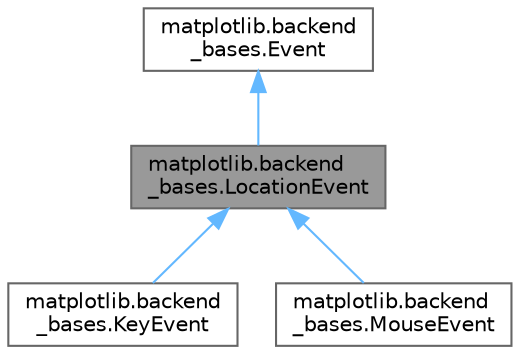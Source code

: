 digraph "matplotlib.backend_bases.LocationEvent"
{
 // LATEX_PDF_SIZE
  bgcolor="transparent";
  edge [fontname=Helvetica,fontsize=10,labelfontname=Helvetica,labelfontsize=10];
  node [fontname=Helvetica,fontsize=10,shape=box,height=0.2,width=0.4];
  Node1 [id="Node000001",label="matplotlib.backend\l_bases.LocationEvent",height=0.2,width=0.4,color="gray40", fillcolor="grey60", style="filled", fontcolor="black",tooltip=" "];
  Node2 -> Node1 [id="edge1_Node000001_Node000002",dir="back",color="steelblue1",style="solid",tooltip=" "];
  Node2 [id="Node000002",label="matplotlib.backend\l_bases.Event",height=0.2,width=0.4,color="gray40", fillcolor="white", style="filled",URL="$d5/dca/classmatplotlib_1_1backend__bases_1_1Event.html",tooltip=" "];
  Node1 -> Node3 [id="edge2_Node000001_Node000003",dir="back",color="steelblue1",style="solid",tooltip=" "];
  Node3 [id="Node000003",label="matplotlib.backend\l_bases.KeyEvent",height=0.2,width=0.4,color="gray40", fillcolor="white", style="filled",URL="$d3/d8d/classmatplotlib_1_1backend__bases_1_1KeyEvent.html",tooltip=" "];
  Node1 -> Node4 [id="edge3_Node000001_Node000004",dir="back",color="steelblue1",style="solid",tooltip=" "];
  Node4 [id="Node000004",label="matplotlib.backend\l_bases.MouseEvent",height=0.2,width=0.4,color="gray40", fillcolor="white", style="filled",URL="$d5/dbe/classmatplotlib_1_1backend__bases_1_1MouseEvent.html",tooltip=" "];
}
